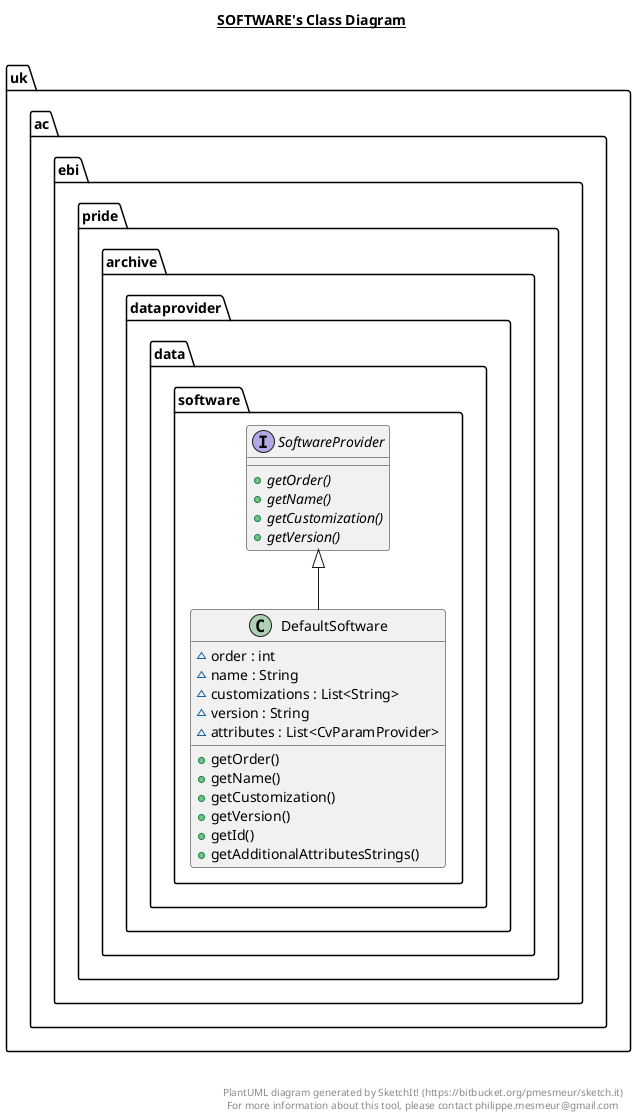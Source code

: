 @startuml

title __SOFTWARE's Class Diagram__\n

  package uk.ac.ebi.pride.archive.dataprovider.data.software {
    class DefaultSoftware {
        ~ order : int
        ~ name : String
        ~ customizations : List<String>
        ~ version : String
        ~ attributes : List<CvParamProvider>
        + getOrder()
        + getName()
        + getCustomization()
        + getVersion()
        + getId()
        + getAdditionalAttributesStrings()
    }
  }
  

  package uk.ac.ebi.pride.archive.dataprovider.data.software {
    interface SoftwareProvider {
        {abstract} + getOrder()
        {abstract} + getName()
        {abstract} + getCustomization()
        {abstract} + getVersion()
    }
  }
  

  DefaultSoftware -up-|> SoftwareProvider


right footer


PlantUML diagram generated by SketchIt! (https://bitbucket.org/pmesmeur/sketch.it)
For more information about this tool, please contact philippe.mesmeur@gmail.com
endfooter

@enduml

